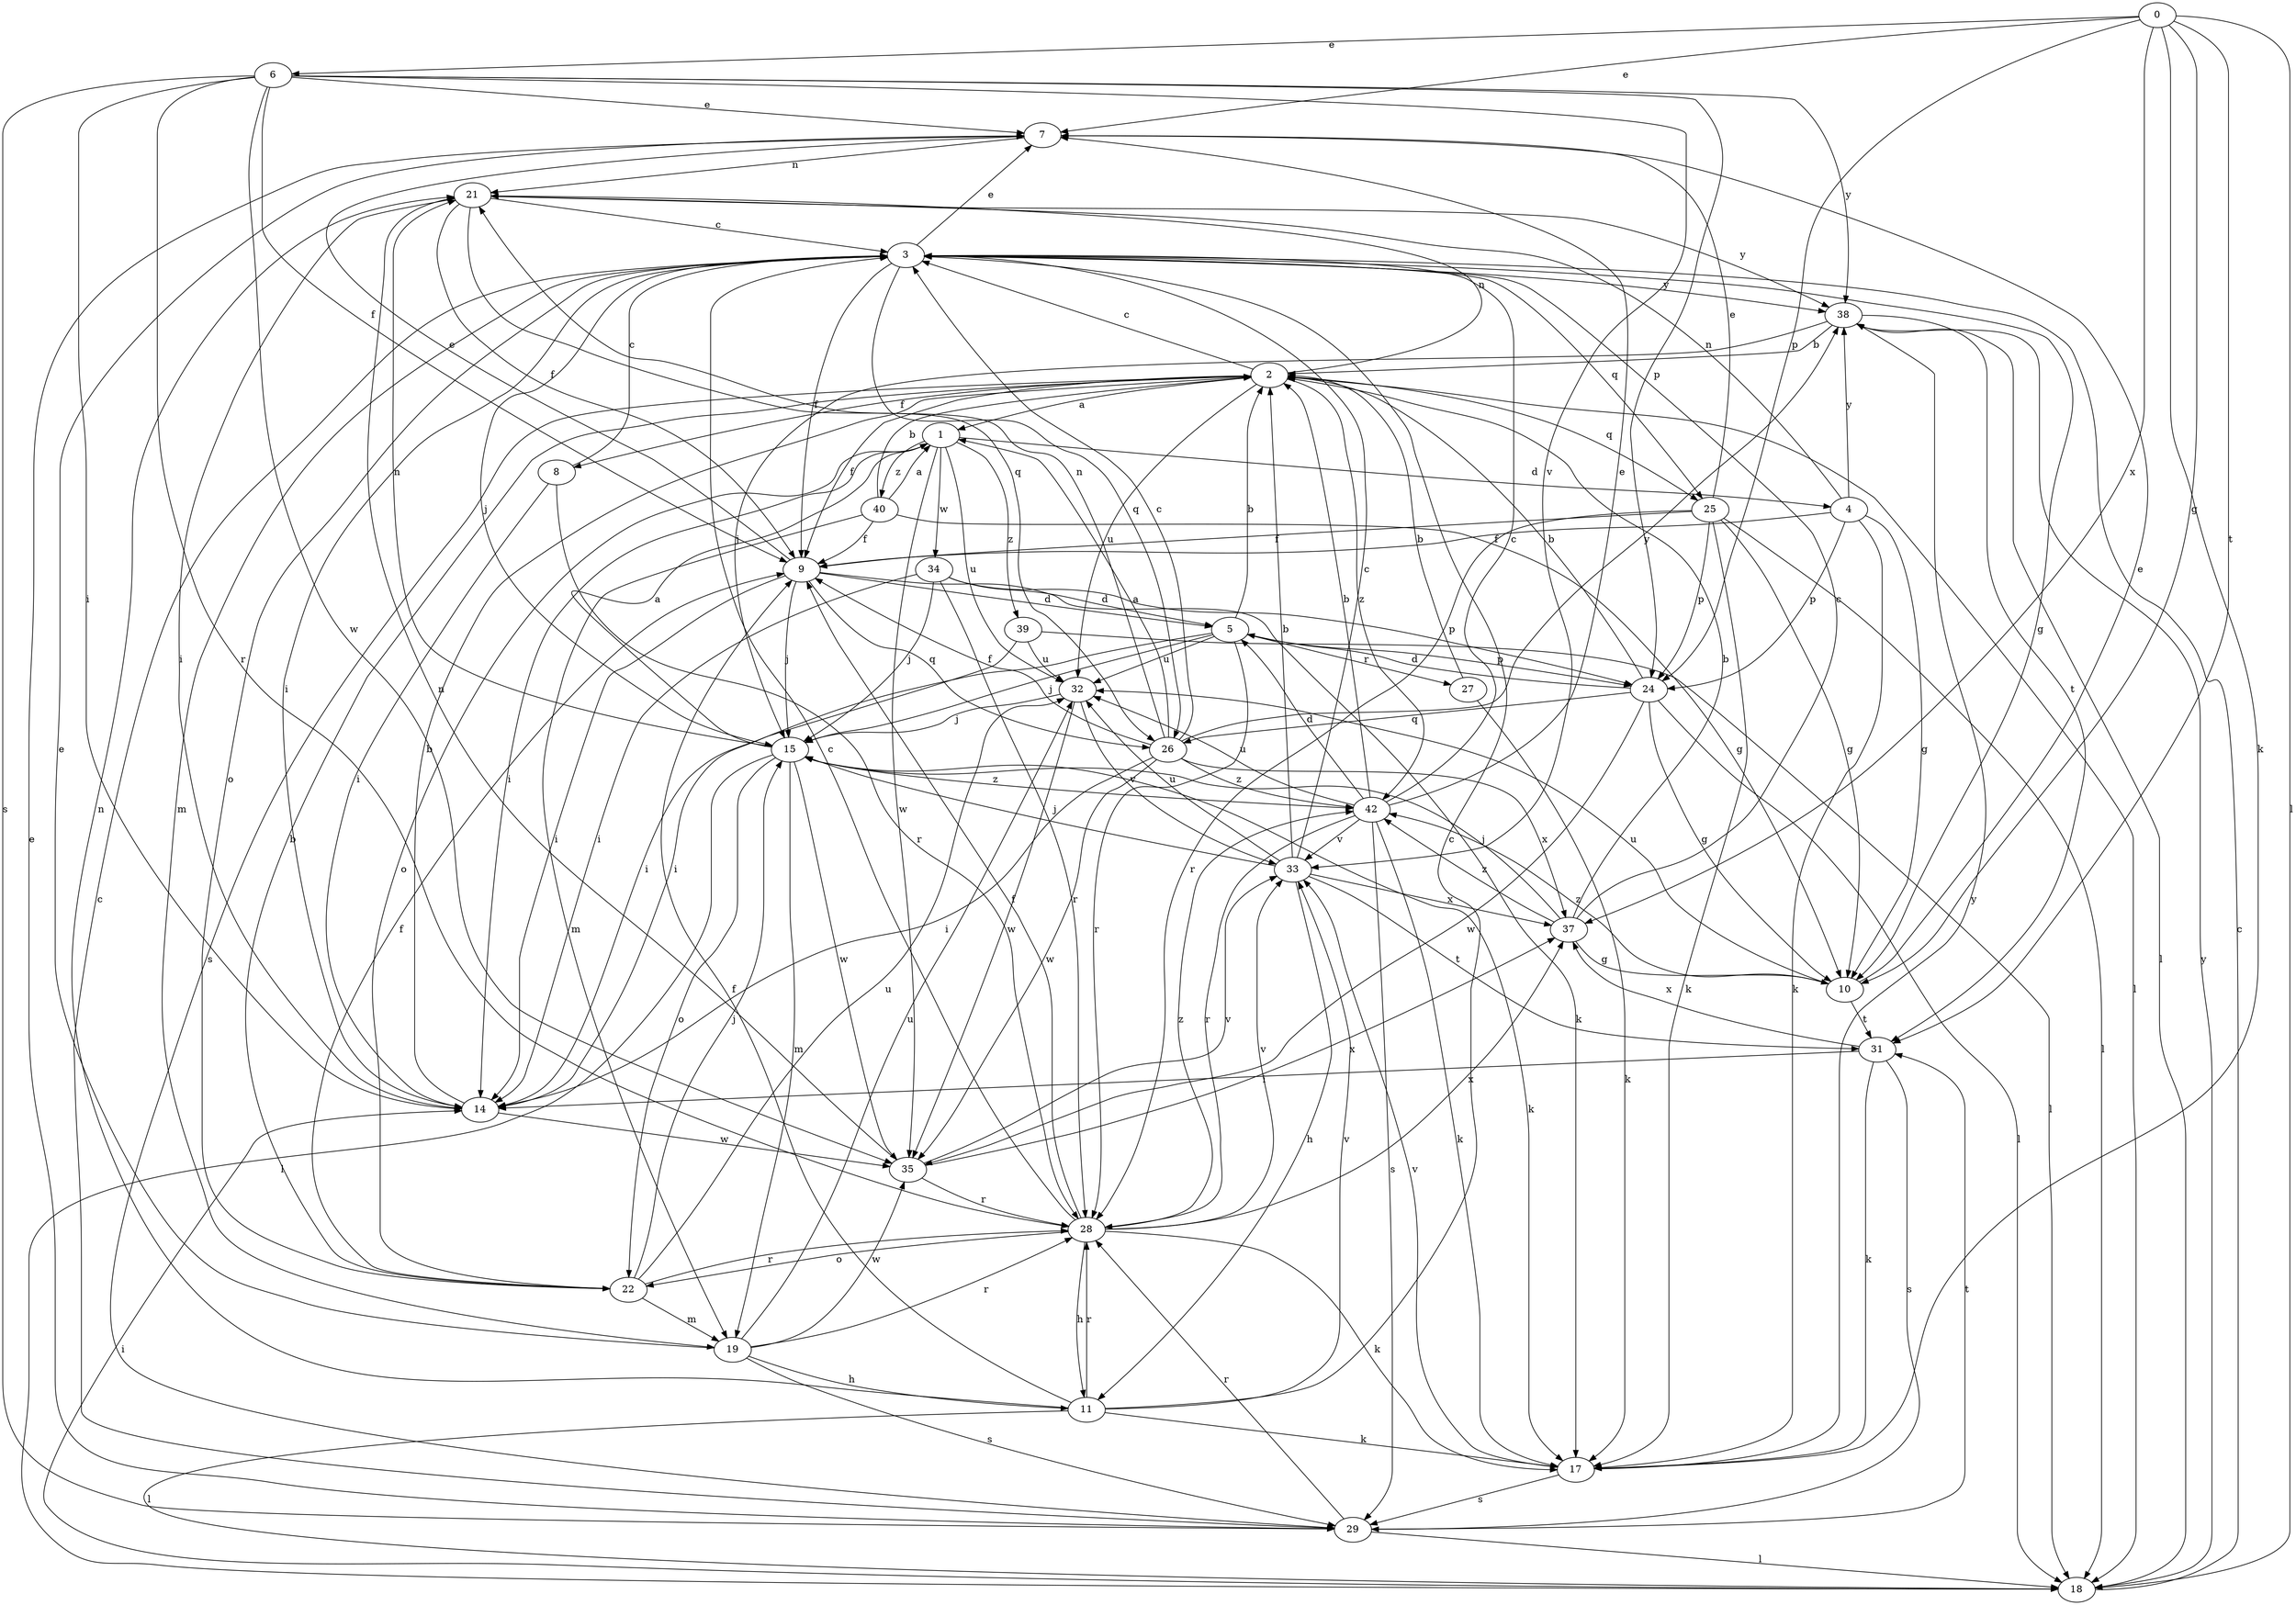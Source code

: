 strict digraph  {
0;
1;
2;
3;
4;
5;
6;
7;
8;
9;
10;
11;
14;
15;
17;
18;
19;
21;
22;
24;
25;
26;
27;
28;
29;
31;
32;
33;
34;
35;
37;
38;
39;
40;
42;
0 -> 6  [label=e];
0 -> 7  [label=e];
0 -> 10  [label=g];
0 -> 17  [label=k];
0 -> 18  [label=l];
0 -> 24  [label=p];
0 -> 31  [label=t];
0 -> 37  [label=x];
1 -> 4  [label=d];
1 -> 14  [label=i];
1 -> 22  [label=o];
1 -> 32  [label=u];
1 -> 34  [label=w];
1 -> 35  [label=w];
1 -> 39  [label=z];
1 -> 40  [label=z];
2 -> 1  [label=a];
2 -> 3  [label=c];
2 -> 8  [label=f];
2 -> 9  [label=f];
2 -> 18  [label=l];
2 -> 21  [label=n];
2 -> 25  [label=q];
2 -> 29  [label=s];
2 -> 32  [label=u];
2 -> 42  [label=z];
3 -> 7  [label=e];
3 -> 9  [label=f];
3 -> 10  [label=g];
3 -> 14  [label=i];
3 -> 15  [label=j];
3 -> 19  [label=m];
3 -> 22  [label=o];
3 -> 25  [label=q];
3 -> 26  [label=q];
3 -> 38  [label=y];
4 -> 9  [label=f];
4 -> 10  [label=g];
4 -> 17  [label=k];
4 -> 21  [label=n];
4 -> 24  [label=p];
4 -> 38  [label=y];
5 -> 2  [label=b];
5 -> 14  [label=i];
5 -> 15  [label=j];
5 -> 24  [label=p];
5 -> 27  [label=r];
5 -> 28  [label=r];
5 -> 32  [label=u];
6 -> 7  [label=e];
6 -> 9  [label=f];
6 -> 14  [label=i];
6 -> 24  [label=p];
6 -> 28  [label=r];
6 -> 29  [label=s];
6 -> 33  [label=v];
6 -> 35  [label=w];
6 -> 38  [label=y];
7 -> 21  [label=n];
8 -> 3  [label=c];
8 -> 14  [label=i];
8 -> 28  [label=r];
9 -> 5  [label=d];
9 -> 7  [label=e];
9 -> 14  [label=i];
9 -> 15  [label=j];
9 -> 17  [label=k];
9 -> 26  [label=q];
10 -> 7  [label=e];
10 -> 31  [label=t];
10 -> 32  [label=u];
10 -> 42  [label=z];
11 -> 3  [label=c];
11 -> 9  [label=f];
11 -> 17  [label=k];
11 -> 18  [label=l];
11 -> 21  [label=n];
11 -> 28  [label=r];
11 -> 33  [label=v];
14 -> 2  [label=b];
14 -> 35  [label=w];
15 -> 1  [label=a];
15 -> 17  [label=k];
15 -> 18  [label=l];
15 -> 19  [label=m];
15 -> 21  [label=n];
15 -> 22  [label=o];
15 -> 35  [label=w];
15 -> 42  [label=z];
17 -> 29  [label=s];
17 -> 33  [label=v];
17 -> 38  [label=y];
18 -> 3  [label=c];
18 -> 14  [label=i];
18 -> 38  [label=y];
19 -> 7  [label=e];
19 -> 11  [label=h];
19 -> 28  [label=r];
19 -> 29  [label=s];
19 -> 32  [label=u];
19 -> 35  [label=w];
21 -> 3  [label=c];
21 -> 9  [label=f];
21 -> 14  [label=i];
21 -> 26  [label=q];
21 -> 38  [label=y];
22 -> 2  [label=b];
22 -> 9  [label=f];
22 -> 15  [label=j];
22 -> 19  [label=m];
22 -> 28  [label=r];
22 -> 32  [label=u];
24 -> 2  [label=b];
24 -> 5  [label=d];
24 -> 10  [label=g];
24 -> 18  [label=l];
24 -> 26  [label=q];
24 -> 35  [label=w];
25 -> 7  [label=e];
25 -> 9  [label=f];
25 -> 10  [label=g];
25 -> 17  [label=k];
25 -> 18  [label=l];
25 -> 24  [label=p];
25 -> 28  [label=r];
26 -> 1  [label=a];
26 -> 3  [label=c];
26 -> 9  [label=f];
26 -> 14  [label=i];
26 -> 21  [label=n];
26 -> 35  [label=w];
26 -> 37  [label=x];
26 -> 38  [label=y];
26 -> 42  [label=z];
27 -> 2  [label=b];
27 -> 17  [label=k];
28 -> 3  [label=c];
28 -> 9  [label=f];
28 -> 11  [label=h];
28 -> 17  [label=k];
28 -> 22  [label=o];
28 -> 33  [label=v];
28 -> 37  [label=x];
28 -> 42  [label=z];
29 -> 3  [label=c];
29 -> 7  [label=e];
29 -> 18  [label=l];
29 -> 28  [label=r];
29 -> 31  [label=t];
31 -> 14  [label=i];
31 -> 17  [label=k];
31 -> 29  [label=s];
31 -> 37  [label=x];
32 -> 15  [label=j];
32 -> 33  [label=v];
32 -> 35  [label=w];
33 -> 2  [label=b];
33 -> 3  [label=c];
33 -> 11  [label=h];
33 -> 15  [label=j];
33 -> 31  [label=t];
33 -> 32  [label=u];
33 -> 37  [label=x];
34 -> 5  [label=d];
34 -> 14  [label=i];
34 -> 15  [label=j];
34 -> 24  [label=p];
34 -> 28  [label=r];
35 -> 21  [label=n];
35 -> 28  [label=r];
35 -> 33  [label=v];
35 -> 37  [label=x];
37 -> 2  [label=b];
37 -> 3  [label=c];
37 -> 10  [label=g];
37 -> 15  [label=j];
37 -> 42  [label=z];
38 -> 2  [label=b];
38 -> 15  [label=j];
38 -> 18  [label=l];
38 -> 31  [label=t];
39 -> 14  [label=i];
39 -> 18  [label=l];
39 -> 32  [label=u];
40 -> 1  [label=a];
40 -> 2  [label=b];
40 -> 9  [label=f];
40 -> 10  [label=g];
40 -> 19  [label=m];
42 -> 2  [label=b];
42 -> 3  [label=c];
42 -> 5  [label=d];
42 -> 7  [label=e];
42 -> 17  [label=k];
42 -> 28  [label=r];
42 -> 29  [label=s];
42 -> 32  [label=u];
42 -> 33  [label=v];
}
